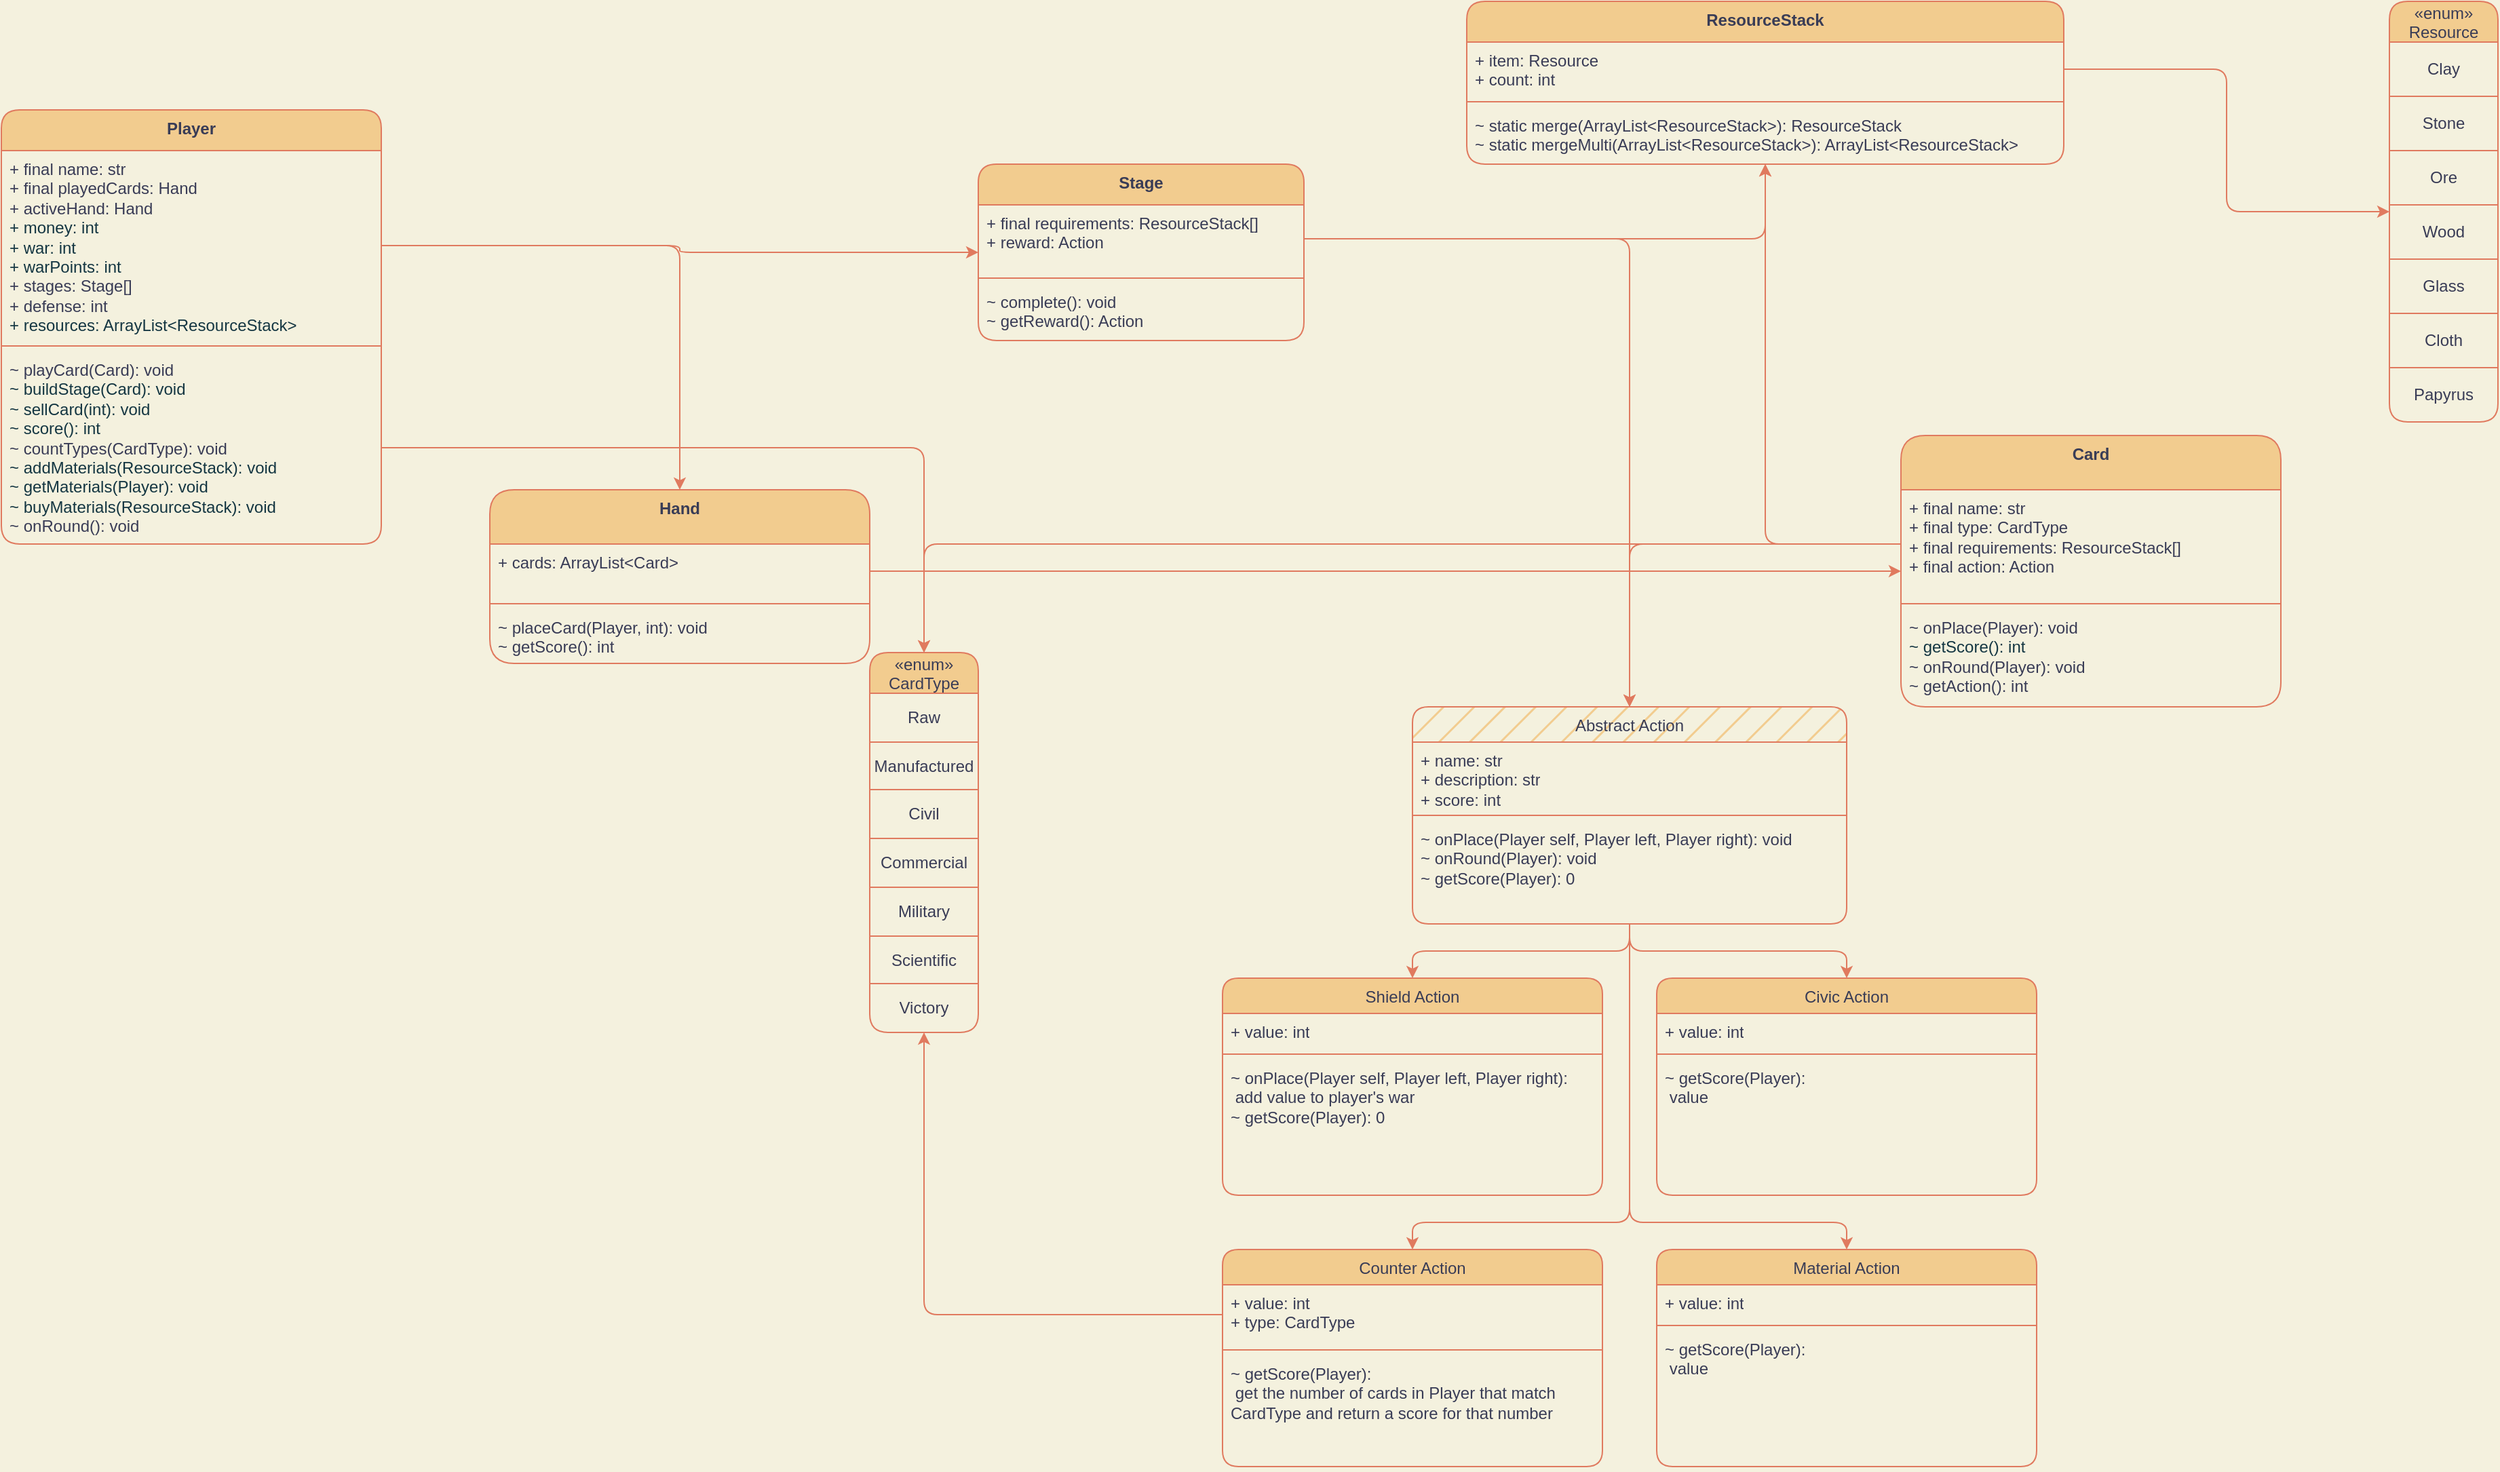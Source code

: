<mxfile version="20.6.2" type="github">
  <diagram id="R2lEEEUBdFMjLlhIrx00" name="Page-1">
    <mxGraphModel dx="1439" dy="599" grid="1" gridSize="10" guides="1" tooltips="1" connect="1" arrows="1" fold="1" page="1" pageScale="1" pageWidth="850" pageHeight="1100" background="#F4F1DE" math="1" shadow="0" extFonts="Permanent Marker^https://fonts.googleapis.com/css?family=Permanent+Marker">
      <root>
        <mxCell id="0" />
        <mxCell id="1" parent="0" />
        <mxCell id="bpWkmBC9J1Y-tORT5dhZ-9" value="ResourceStack" style="swimlane;fontStyle=1;align=center;verticalAlign=top;childLayout=stackLayout;horizontal=1;startSize=30;horizontalStack=0;resizeParent=1;resizeParentMax=0;resizeLast=0;collapsible=1;marginBottom=0;whiteSpace=wrap;html=1;perimeterSpacing=0;glass=0;shadow=0;direction=east;labelBackgroundColor=none;fillColor=#F2CC8F;strokeColor=#E07A5F;fontColor=#393C56;rounded=1;" parent="1" vertex="1">
          <mxGeometry x="840" y="40" width="440" height="120" as="geometry">
            <mxRectangle x="50" y="124" width="130" height="30" as="alternateBounds" />
          </mxGeometry>
        </mxCell>
        <mxCell id="bpWkmBC9J1Y-tORT5dhZ-10" value="+ item: Resource&lt;br&gt;+ count: int" style="text;strokeColor=none;fillColor=none;align=left;verticalAlign=top;spacingLeft=4;spacingRight=4;overflow=hidden;rotatable=0;points=[[0,0.5],[1,0.5]];portConstraint=eastwest;whiteSpace=wrap;html=1;labelBackgroundColor=none;fontColor=#393C56;rounded=1;" parent="bpWkmBC9J1Y-tORT5dhZ-9" vertex="1">
          <mxGeometry y="30" width="440" height="40" as="geometry" />
        </mxCell>
        <mxCell id="bpWkmBC9J1Y-tORT5dhZ-11" value="" style="line;strokeWidth=1;fillColor=none;align=left;verticalAlign=middle;spacingTop=-1;spacingLeft=3;spacingRight=3;rotatable=0;labelPosition=right;points=[];portConstraint=eastwest;labelBackgroundColor=none;strokeColor=#E07A5F;fontColor=#393C56;rounded=1;" parent="bpWkmBC9J1Y-tORT5dhZ-9" vertex="1">
          <mxGeometry y="70" width="440" height="8" as="geometry" />
        </mxCell>
        <mxCell id="bpWkmBC9J1Y-tORT5dhZ-12" value="~ static merge(ArrayList&amp;lt;ResourceStack&amp;gt;): ResourceStack&lt;br&gt;~ static mergeMulti(ArrayList&amp;lt;ResourceStack&amp;gt;): ArrayList&amp;lt;ResourceStack&amp;gt;" style="text;strokeColor=none;fillColor=none;align=left;verticalAlign=top;spacingLeft=4;spacingRight=4;overflow=hidden;rotatable=0;points=[[0,0.5],[1,0.5]];portConstraint=eastwest;whiteSpace=wrap;html=1;labelBackgroundColor=none;fontColor=#393C56;rounded=1;" parent="bpWkmBC9J1Y-tORT5dhZ-9" vertex="1">
          <mxGeometry y="78" width="440" height="42" as="geometry" />
        </mxCell>
        <mxCell id="bpWkmBC9J1Y-tORT5dhZ-85" value="«enum»&#xa;Resource" style="shape=table;startSize=30;container=1;collapsible=0;childLayout=tableLayout;labelBackgroundColor=none;fillColor=#F2CC8F;strokeColor=#E07A5F;fontColor=#393C56;rounded=1;" parent="1" vertex="1">
          <mxGeometry x="1520" y="40" width="80" height="310" as="geometry" />
        </mxCell>
        <mxCell id="bpWkmBC9J1Y-tORT5dhZ-86" value="" style="shape=tableRow;horizontal=0;startSize=0;swimlaneHead=0;swimlaneBody=0;top=0;left=0;bottom=0;right=0;collapsible=0;dropTarget=0;fillColor=none;points=[[0,0.5],[1,0.5]];portConstraint=eastwest;labelBackgroundColor=none;strokeColor=#E07A5F;fontColor=#393C56;rounded=1;" parent="bpWkmBC9J1Y-tORT5dhZ-85" vertex="1">
          <mxGeometry y="30" width="80" height="40" as="geometry" />
        </mxCell>
        <mxCell id="bpWkmBC9J1Y-tORT5dhZ-87" value="Clay" style="shape=partialRectangle;html=1;whiteSpace=wrap;connectable=0;overflow=hidden;fillColor=none;top=0;left=0;bottom=0;right=0;pointerEvents=1;labelBackgroundColor=none;strokeColor=#E07A5F;fontColor=#393C56;rounded=1;" parent="bpWkmBC9J1Y-tORT5dhZ-86" vertex="1">
          <mxGeometry width="80" height="40" as="geometry">
            <mxRectangle width="80" height="40" as="alternateBounds" />
          </mxGeometry>
        </mxCell>
        <mxCell id="bpWkmBC9J1Y-tORT5dhZ-88" value="" style="shape=tableRow;horizontal=0;startSize=0;swimlaneHead=0;swimlaneBody=0;top=0;left=0;bottom=0;right=0;collapsible=0;dropTarget=0;fillColor=none;points=[[0,0.5],[1,0.5]];portConstraint=eastwest;labelBackgroundColor=none;strokeColor=#E07A5F;fontColor=#393C56;rounded=1;" parent="bpWkmBC9J1Y-tORT5dhZ-85" vertex="1">
          <mxGeometry y="70" width="80" height="40" as="geometry" />
        </mxCell>
        <mxCell id="bpWkmBC9J1Y-tORT5dhZ-89" value="Stone" style="shape=partialRectangle;html=1;whiteSpace=wrap;connectable=0;overflow=hidden;fillColor=none;top=0;left=0;bottom=0;right=0;pointerEvents=1;labelBackgroundColor=none;strokeColor=#E07A5F;fontColor=#393C56;rounded=1;" parent="bpWkmBC9J1Y-tORT5dhZ-88" vertex="1">
          <mxGeometry width="80" height="40" as="geometry">
            <mxRectangle width="80" height="40" as="alternateBounds" />
          </mxGeometry>
        </mxCell>
        <mxCell id="bpWkmBC9J1Y-tORT5dhZ-90" value="" style="shape=tableRow;horizontal=0;startSize=0;swimlaneHead=0;swimlaneBody=0;top=0;left=0;bottom=0;right=0;collapsible=0;dropTarget=0;fillColor=none;points=[[0,0.5],[1,0.5]];portConstraint=eastwest;labelBackgroundColor=none;strokeColor=#E07A5F;fontColor=#393C56;rounded=1;" parent="bpWkmBC9J1Y-tORT5dhZ-85" vertex="1">
          <mxGeometry y="110" width="80" height="40" as="geometry" />
        </mxCell>
        <mxCell id="bpWkmBC9J1Y-tORT5dhZ-91" value="Ore" style="shape=partialRectangle;html=1;whiteSpace=wrap;connectable=0;overflow=hidden;fillColor=none;top=0;left=0;bottom=0;right=0;pointerEvents=1;labelBackgroundColor=none;strokeColor=#E07A5F;fontColor=#393C56;rounded=1;" parent="bpWkmBC9J1Y-tORT5dhZ-90" vertex="1">
          <mxGeometry width="80" height="40" as="geometry">
            <mxRectangle width="80" height="40" as="alternateBounds" />
          </mxGeometry>
        </mxCell>
        <mxCell id="bpWkmBC9J1Y-tORT5dhZ-92" value="" style="shape=tableRow;horizontal=0;startSize=0;swimlaneHead=0;swimlaneBody=0;top=0;left=0;bottom=0;right=0;collapsible=0;dropTarget=0;fillColor=none;points=[[0,0.5],[1,0.5]];portConstraint=eastwest;labelBackgroundColor=none;strokeColor=#E07A5F;fontColor=#393C56;rounded=1;" parent="bpWkmBC9J1Y-tORT5dhZ-85" vertex="1">
          <mxGeometry y="150" width="80" height="40" as="geometry" />
        </mxCell>
        <mxCell id="bpWkmBC9J1Y-tORT5dhZ-93" value="Wood" style="shape=partialRectangle;html=1;whiteSpace=wrap;connectable=0;overflow=hidden;fillColor=none;top=0;left=0;bottom=0;right=0;pointerEvents=1;labelBackgroundColor=none;strokeColor=#E07A5F;fontColor=#393C56;rounded=1;" parent="bpWkmBC9J1Y-tORT5dhZ-92" vertex="1">
          <mxGeometry width="80" height="40" as="geometry">
            <mxRectangle width="80" height="40" as="alternateBounds" />
          </mxGeometry>
        </mxCell>
        <mxCell id="bpWkmBC9J1Y-tORT5dhZ-94" value="" style="shape=tableRow;horizontal=0;startSize=0;swimlaneHead=0;swimlaneBody=0;top=0;left=0;bottom=0;right=0;collapsible=0;dropTarget=0;fillColor=none;points=[[0,0.5],[1,0.5]];portConstraint=eastwest;labelBackgroundColor=none;strokeColor=#E07A5F;fontColor=#393C56;rounded=1;" parent="bpWkmBC9J1Y-tORT5dhZ-85" vertex="1">
          <mxGeometry y="190" width="80" height="40" as="geometry" />
        </mxCell>
        <mxCell id="bpWkmBC9J1Y-tORT5dhZ-95" value="Glass" style="shape=partialRectangle;html=1;whiteSpace=wrap;connectable=0;overflow=hidden;fillColor=none;top=0;left=0;bottom=0;right=0;pointerEvents=1;labelBackgroundColor=none;strokeColor=#E07A5F;fontColor=#393C56;rounded=1;" parent="bpWkmBC9J1Y-tORT5dhZ-94" vertex="1">
          <mxGeometry width="80" height="40" as="geometry">
            <mxRectangle width="80" height="40" as="alternateBounds" />
          </mxGeometry>
        </mxCell>
        <mxCell id="bpWkmBC9J1Y-tORT5dhZ-96" value="" style="shape=tableRow;horizontal=0;startSize=0;swimlaneHead=0;swimlaneBody=0;top=0;left=0;bottom=0;right=0;collapsible=0;dropTarget=0;fillColor=none;points=[[0,0.5],[1,0.5]];portConstraint=eastwest;labelBackgroundColor=none;strokeColor=#E07A5F;fontColor=#393C56;rounded=1;" parent="bpWkmBC9J1Y-tORT5dhZ-85" vertex="1">
          <mxGeometry y="230" width="80" height="40" as="geometry" />
        </mxCell>
        <mxCell id="bpWkmBC9J1Y-tORT5dhZ-97" value="Cloth" style="shape=partialRectangle;html=1;whiteSpace=wrap;connectable=0;overflow=hidden;fillColor=none;top=0;left=0;bottom=0;right=0;pointerEvents=1;labelBackgroundColor=none;strokeColor=#E07A5F;fontColor=#393C56;rounded=1;" parent="bpWkmBC9J1Y-tORT5dhZ-96" vertex="1">
          <mxGeometry width="80" height="40" as="geometry">
            <mxRectangle width="80" height="40" as="alternateBounds" />
          </mxGeometry>
        </mxCell>
        <mxCell id="bpWkmBC9J1Y-tORT5dhZ-98" value="" style="shape=tableRow;horizontal=0;startSize=0;swimlaneHead=0;swimlaneBody=0;top=0;left=0;bottom=0;right=0;collapsible=0;dropTarget=0;fillColor=none;points=[[0,0.5],[1,0.5]];portConstraint=eastwest;labelBackgroundColor=none;strokeColor=#E07A5F;fontColor=#393C56;rounded=1;" parent="bpWkmBC9J1Y-tORT5dhZ-85" vertex="1">
          <mxGeometry y="270" width="80" height="40" as="geometry" />
        </mxCell>
        <mxCell id="bpWkmBC9J1Y-tORT5dhZ-99" value="Papyrus" style="shape=partialRectangle;html=1;whiteSpace=wrap;connectable=0;overflow=hidden;fillColor=none;top=0;left=0;bottom=0;right=0;pointerEvents=1;labelBackgroundColor=none;strokeColor=#E07A5F;fontColor=#393C56;rounded=1;" parent="bpWkmBC9J1Y-tORT5dhZ-98" vertex="1">
          <mxGeometry width="80" height="40" as="geometry">
            <mxRectangle width="80" height="40" as="alternateBounds" />
          </mxGeometry>
        </mxCell>
        <mxCell id="bpWkmBC9J1Y-tORT5dhZ-108" style="edgeStyle=orthogonalEdgeStyle;rounded=1;orthogonalLoop=1;jettySize=auto;html=1;labelBackgroundColor=none;fontColor=#393C56;strokeColor=#E07A5F;" parent="1" source="bpWkmBC9J1Y-tORT5dhZ-10" target="bpWkmBC9J1Y-tORT5dhZ-85" edge="1">
          <mxGeometry relative="1" as="geometry" />
        </mxCell>
        <mxCell id="bpWkmBC9J1Y-tORT5dhZ-109" value="«enum»&#xa;CardType" style="shape=table;startSize=30;container=1;collapsible=0;childLayout=tableLayout;labelBackgroundColor=none;fillColor=#F2CC8F;strokeColor=#E07A5F;fontColor=#393C56;rounded=1;" parent="1" vertex="1">
          <mxGeometry x="400" y="520" width="80" height="280" as="geometry" />
        </mxCell>
        <mxCell id="Q0wWc361tSePcyOyGmPR-1" style="shape=tableRow;horizontal=0;startSize=0;swimlaneHead=0;swimlaneBody=0;top=0;left=0;bottom=0;right=0;collapsible=0;dropTarget=0;fillColor=none;points=[[0,0.5],[1,0.5]];portConstraint=eastwest;labelBackgroundColor=none;strokeColor=#E07A5F;fontColor=#393C56;rounded=1;" vertex="1" parent="bpWkmBC9J1Y-tORT5dhZ-109">
          <mxGeometry y="30" width="80" height="36" as="geometry" />
        </mxCell>
        <mxCell id="Q0wWc361tSePcyOyGmPR-2" value="Raw" style="shape=partialRectangle;html=1;whiteSpace=wrap;connectable=0;overflow=hidden;fillColor=none;top=0;left=0;bottom=0;right=0;pointerEvents=1;labelBackgroundColor=none;strokeColor=#E07A5F;fontColor=#393C56;rounded=1;" vertex="1" parent="Q0wWc361tSePcyOyGmPR-1">
          <mxGeometry width="80" height="36" as="geometry">
            <mxRectangle width="80" height="36" as="alternateBounds" />
          </mxGeometry>
        </mxCell>
        <mxCell id="Q0wWc361tSePcyOyGmPR-4" style="shape=tableRow;horizontal=0;startSize=0;swimlaneHead=0;swimlaneBody=0;top=0;left=0;bottom=0;right=0;collapsible=0;dropTarget=0;fillColor=none;points=[[0,0.5],[1,0.5]];portConstraint=eastwest;labelBackgroundColor=none;strokeColor=#E07A5F;fontColor=#393C56;rounded=1;" vertex="1" parent="bpWkmBC9J1Y-tORT5dhZ-109">
          <mxGeometry y="66" width="80" height="35" as="geometry" />
        </mxCell>
        <mxCell id="Q0wWc361tSePcyOyGmPR-5" value="Manufactured" style="shape=partialRectangle;html=1;whiteSpace=wrap;connectable=0;overflow=hidden;fillColor=none;top=0;left=0;bottom=0;right=0;pointerEvents=1;labelBackgroundColor=none;strokeColor=#E07A5F;fontColor=#393C56;rounded=1;" vertex="1" parent="Q0wWc361tSePcyOyGmPR-4">
          <mxGeometry width="80" height="35" as="geometry">
            <mxRectangle width="80" height="35" as="alternateBounds" />
          </mxGeometry>
        </mxCell>
        <mxCell id="bpWkmBC9J1Y-tORT5dhZ-110" value="" style="shape=tableRow;horizontal=0;startSize=0;swimlaneHead=0;swimlaneBody=0;top=0;left=0;bottom=0;right=0;collapsible=0;dropTarget=0;fillColor=none;points=[[0,0.5],[1,0.5]];portConstraint=eastwest;labelBackgroundColor=none;strokeColor=#E07A5F;fontColor=#393C56;rounded=1;" parent="bpWkmBC9J1Y-tORT5dhZ-109" vertex="1">
          <mxGeometry y="101" width="80" height="36" as="geometry" />
        </mxCell>
        <mxCell id="bpWkmBC9J1Y-tORT5dhZ-111" value="Civil" style="shape=partialRectangle;html=1;whiteSpace=wrap;connectable=0;overflow=hidden;fillColor=none;top=0;left=0;bottom=0;right=0;pointerEvents=1;labelBackgroundColor=none;strokeColor=#E07A5F;fontColor=#393C56;rounded=1;" parent="bpWkmBC9J1Y-tORT5dhZ-110" vertex="1">
          <mxGeometry width="80" height="36" as="geometry">
            <mxRectangle width="80" height="36" as="alternateBounds" />
          </mxGeometry>
        </mxCell>
        <mxCell id="bpWkmBC9J1Y-tORT5dhZ-112" value="" style="shape=tableRow;horizontal=0;startSize=0;swimlaneHead=0;swimlaneBody=0;top=0;left=0;bottom=0;right=0;collapsible=0;dropTarget=0;fillColor=none;points=[[0,0.5],[1,0.5]];portConstraint=eastwest;labelBackgroundColor=none;strokeColor=#E07A5F;fontColor=#393C56;rounded=1;" parent="bpWkmBC9J1Y-tORT5dhZ-109" vertex="1">
          <mxGeometry y="137" width="80" height="36" as="geometry" />
        </mxCell>
        <mxCell id="bpWkmBC9J1Y-tORT5dhZ-113" value="Commercial" style="shape=partialRectangle;html=1;whiteSpace=wrap;connectable=0;overflow=hidden;fillColor=none;top=0;left=0;bottom=0;right=0;pointerEvents=1;labelBackgroundColor=none;strokeColor=#E07A5F;fontColor=#393C56;rounded=1;" parent="bpWkmBC9J1Y-tORT5dhZ-112" vertex="1">
          <mxGeometry width="80" height="36" as="geometry">
            <mxRectangle width="80" height="36" as="alternateBounds" />
          </mxGeometry>
        </mxCell>
        <mxCell id="bpWkmBC9J1Y-tORT5dhZ-114" value="" style="shape=tableRow;horizontal=0;startSize=0;swimlaneHead=0;swimlaneBody=0;top=0;left=0;bottom=0;right=0;collapsible=0;dropTarget=0;fillColor=none;points=[[0,0.5],[1,0.5]];portConstraint=eastwest;labelBackgroundColor=none;strokeColor=#E07A5F;fontColor=#393C56;rounded=1;" parent="bpWkmBC9J1Y-tORT5dhZ-109" vertex="1">
          <mxGeometry y="173" width="80" height="36" as="geometry" />
        </mxCell>
        <mxCell id="bpWkmBC9J1Y-tORT5dhZ-115" value="Military&lt;br&gt;" style="shape=partialRectangle;html=1;whiteSpace=wrap;connectable=0;overflow=hidden;fillColor=none;top=0;left=0;bottom=0;right=0;pointerEvents=1;labelBackgroundColor=none;strokeColor=#E07A5F;fontColor=#393C56;rounded=1;" parent="bpWkmBC9J1Y-tORT5dhZ-114" vertex="1">
          <mxGeometry width="80" height="36" as="geometry">
            <mxRectangle width="80" height="36" as="alternateBounds" />
          </mxGeometry>
        </mxCell>
        <mxCell id="bpWkmBC9J1Y-tORT5dhZ-116" value="" style="shape=tableRow;horizontal=0;startSize=0;swimlaneHead=0;swimlaneBody=0;top=0;left=0;bottom=0;right=0;collapsible=0;dropTarget=0;fillColor=none;points=[[0,0.5],[1,0.5]];portConstraint=eastwest;labelBackgroundColor=none;strokeColor=#E07A5F;fontColor=#393C56;rounded=1;" parent="bpWkmBC9J1Y-tORT5dhZ-109" vertex="1">
          <mxGeometry y="209" width="80" height="35" as="geometry" />
        </mxCell>
        <mxCell id="bpWkmBC9J1Y-tORT5dhZ-117" value="Scientific" style="shape=partialRectangle;html=1;whiteSpace=wrap;connectable=0;overflow=hidden;fillColor=none;top=0;left=0;bottom=0;right=0;pointerEvents=1;labelBackgroundColor=none;strokeColor=#E07A5F;fontColor=#393C56;rounded=1;" parent="bpWkmBC9J1Y-tORT5dhZ-116" vertex="1">
          <mxGeometry width="80" height="35" as="geometry">
            <mxRectangle width="80" height="35" as="alternateBounds" />
          </mxGeometry>
        </mxCell>
        <mxCell id="bpWkmBC9J1Y-tORT5dhZ-118" value="" style="shape=tableRow;horizontal=0;startSize=0;swimlaneHead=0;swimlaneBody=0;top=0;left=0;bottom=0;right=0;collapsible=0;dropTarget=0;fillColor=none;points=[[0,0.5],[1,0.5]];portConstraint=eastwest;labelBackgroundColor=none;strokeColor=#E07A5F;fontColor=#393C56;rounded=1;" parent="bpWkmBC9J1Y-tORT5dhZ-109" vertex="1">
          <mxGeometry y="244" width="80" height="36" as="geometry" />
        </mxCell>
        <mxCell id="bpWkmBC9J1Y-tORT5dhZ-119" value="Victory" style="shape=partialRectangle;html=1;whiteSpace=wrap;connectable=0;overflow=hidden;fillColor=none;top=0;left=0;bottom=0;right=0;pointerEvents=1;labelBackgroundColor=none;strokeColor=#E07A5F;fontColor=#393C56;rounded=1;" parent="bpWkmBC9J1Y-tORT5dhZ-118" vertex="1">
          <mxGeometry width="80" height="36" as="geometry">
            <mxRectangle width="80" height="36" as="alternateBounds" />
          </mxGeometry>
        </mxCell>
        <mxCell id="bpWkmBC9J1Y-tORT5dhZ-124" value="Card" style="swimlane;fontStyle=1;align=center;verticalAlign=top;childLayout=stackLayout;horizontal=1;startSize=40;horizontalStack=0;resizeParent=1;resizeParentMax=0;resizeLast=0;collapsible=1;marginBottom=0;whiteSpace=wrap;html=1;perimeterSpacing=0;glass=0;shadow=0;direction=east;labelBackgroundColor=none;fillColor=#F2CC8F;strokeColor=#E07A5F;fontColor=#393C56;rounded=1;" parent="1" vertex="1">
          <mxGeometry x="1160" y="360" width="280" height="200" as="geometry">
            <mxRectangle x="480" y="400" width="130" height="30" as="alternateBounds" />
          </mxGeometry>
        </mxCell>
        <mxCell id="bpWkmBC9J1Y-tORT5dhZ-125" value="+ final name: str&lt;br&gt;+ final type: CardType&lt;br&gt;+ final requirements: ResourceStack[]&lt;br&gt;+ final action: Action" style="text;strokeColor=none;fillColor=none;align=left;verticalAlign=top;spacingLeft=4;spacingRight=4;overflow=hidden;rotatable=0;points=[[0,0.5],[1,0.5]];portConstraint=eastwest;whiteSpace=wrap;html=1;labelBackgroundColor=none;fontColor=#393C56;rounded=1;" parent="bpWkmBC9J1Y-tORT5dhZ-124" vertex="1">
          <mxGeometry y="40" width="280" height="80" as="geometry" />
        </mxCell>
        <mxCell id="bpWkmBC9J1Y-tORT5dhZ-127" value="" style="line;strokeWidth=1;fillColor=none;align=left;verticalAlign=middle;spacingTop=-1;spacingLeft=3;spacingRight=3;rotatable=0;labelPosition=right;points=[];portConstraint=eastwest;labelBackgroundColor=none;strokeColor=#E07A5F;fontColor=#393C56;rounded=1;" parent="bpWkmBC9J1Y-tORT5dhZ-124" vertex="1">
          <mxGeometry y="120" width="280" height="8" as="geometry" />
        </mxCell>
        <mxCell id="bpWkmBC9J1Y-tORT5dhZ-128" value="~ onPlace(Player): void&lt;br&gt;&lt;span style=&quot;color: rgb(20, 54, 66);&quot;&gt;~ getScore(): int&lt;/span&gt;&lt;br style=&quot;color: rgb(20, 54, 66);&quot;&gt;~ onRound(Player): void&lt;br&gt;~ getAction(): int" style="text;strokeColor=none;fillColor=none;align=left;verticalAlign=top;spacingLeft=4;spacingRight=4;overflow=hidden;rotatable=0;points=[[0,0.5],[1,0.5]];portConstraint=eastwest;whiteSpace=wrap;html=1;labelBackgroundColor=none;fontColor=#393C56;rounded=1;" parent="bpWkmBC9J1Y-tORT5dhZ-124" vertex="1">
          <mxGeometry y="128" width="280" height="72" as="geometry" />
        </mxCell>
        <mxCell id="GVj6lV1ADfHa7WlAg_rx-8" value="Player" style="swimlane;fontStyle=1;align=center;verticalAlign=top;childLayout=stackLayout;horizontal=1;startSize=30;horizontalStack=0;resizeParent=1;resizeParentMax=0;resizeLast=0;collapsible=1;marginBottom=0;whiteSpace=wrap;html=1;perimeterSpacing=0;glass=0;shadow=0;direction=east;labelBackgroundColor=none;fillColor=#F2CC8F;strokeColor=#E07A5F;fontColor=#393C56;rounded=1;" parent="1" vertex="1">
          <mxGeometry x="-240" y="120" width="280" height="320" as="geometry">
            <mxRectangle x="50" y="124" width="130" height="30" as="alternateBounds" />
          </mxGeometry>
        </mxCell>
        <mxCell id="GVj6lV1ADfHa7WlAg_rx-28" value="+ final name: str&lt;br&gt;+ final playedCards: Hand&lt;br&gt;+ activeHand: Hand&lt;br&gt;&lt;span style=&quot;color: rgb(20, 54, 66);&quot;&gt;+ money: int&lt;br&gt;&lt;/span&gt;&lt;span style=&quot;color: rgb(20, 54, 66);&quot;&gt;+ war: int&lt;br&gt;+ warPoints: int&lt;br&gt;&lt;/span&gt;+ stages: Stage[]&lt;br&gt;+ defense: int&lt;br&gt;&lt;span style=&quot;color: rgb(20, 54, 66);&quot;&gt;+ resources: ArrayList&amp;lt;ResourceStack&amp;gt;&lt;/span&gt;&lt;span style=&quot;color: rgb(20, 54, 66);&quot;&gt;&lt;br&gt;&lt;/span&gt;" style="text;strokeColor=none;fillColor=none;align=left;verticalAlign=top;spacingLeft=4;spacingRight=4;overflow=hidden;rotatable=0;points=[[0,0.5],[1,0.5]];portConstraint=eastwest;whiteSpace=wrap;html=1;labelBackgroundColor=none;fontColor=#393C56;rounded=1;" parent="GVj6lV1ADfHa7WlAg_rx-8" vertex="1">
          <mxGeometry y="30" width="280" height="140" as="geometry" />
        </mxCell>
        <mxCell id="GVj6lV1ADfHa7WlAg_rx-13" value="" style="line;strokeWidth=1;fillColor=none;align=left;verticalAlign=middle;spacingTop=-1;spacingLeft=3;spacingRight=3;rotatable=0;labelPosition=right;points=[];portConstraint=eastwest;labelBackgroundColor=none;strokeColor=#E07A5F;fontColor=#393C56;rounded=1;" parent="GVj6lV1ADfHa7WlAg_rx-8" vertex="1">
          <mxGeometry y="170" width="280" height="8" as="geometry" />
        </mxCell>
        <mxCell id="GVj6lV1ADfHa7WlAg_rx-14" value="~ playCard(Card): void&lt;br&gt;&lt;span style=&quot;color: rgb(20, 54, 66);&quot;&gt;~ buildStage(Card): void&lt;/span&gt;&lt;br style=&quot;color: rgb(20, 54, 66);&quot;&gt;&lt;span style=&quot;color: rgb(20, 54, 66);&quot;&gt;~ sellCard(int): void&lt;/span&gt;&lt;br style=&quot;color: rgb(20, 54, 66);&quot;&gt;&lt;span style=&quot;color: rgb(20, 54, 66);&quot;&gt;~ score(): int&lt;br&gt;&lt;/span&gt;~ countTypes(CardType): void&lt;br style=&quot;color: rgb(20, 54, 66);&quot;&gt;&lt;span style=&quot;color: rgb(20, 54, 66);&quot;&gt;~ addMaterials(ResourceStack): void&lt;br&gt;~ getMaterials(Player): void&lt;/span&gt;&lt;br style=&quot;color: rgb(20, 54, 66);&quot;&gt;&lt;span style=&quot;color: rgb(20, 54, 66);&quot;&gt;~ buyMaterials(ResourceStack): void&lt;/span&gt;&lt;br style=&quot;color: rgb(20, 54, 66);&quot;&gt;~ onRound(): void" style="text;strokeColor=none;fillColor=none;align=left;verticalAlign=top;spacingLeft=4;spacingRight=4;overflow=hidden;rotatable=0;points=[[0,0.5],[1,0.5]];portConstraint=eastwest;whiteSpace=wrap;html=1;labelBackgroundColor=none;fontColor=#393C56;rounded=1;" parent="GVj6lV1ADfHa7WlAg_rx-8" vertex="1">
          <mxGeometry y="178" width="280" height="142" as="geometry" />
        </mxCell>
        <mxCell id="GVj6lV1ADfHa7WlAg_rx-17" value="Stage" style="swimlane;fontStyle=1;align=center;verticalAlign=top;childLayout=stackLayout;horizontal=1;startSize=30;horizontalStack=0;resizeParent=1;resizeParentMax=0;resizeLast=0;collapsible=1;marginBottom=0;whiteSpace=wrap;html=1;perimeterSpacing=0;glass=0;shadow=0;direction=east;labelBackgroundColor=none;fillColor=#F2CC8F;strokeColor=#E07A5F;fontColor=#393C56;rounded=1;" parent="1" vertex="1">
          <mxGeometry x="480" y="160" width="240" height="130" as="geometry">
            <mxRectangle x="50" y="124" width="130" height="30" as="alternateBounds" />
          </mxGeometry>
        </mxCell>
        <mxCell id="GVj6lV1ADfHa7WlAg_rx-18" value="+ final requirements: ResourceStack[]&lt;br&gt;+ reward: Action" style="text;strokeColor=none;fillColor=none;align=left;verticalAlign=top;spacingLeft=4;spacingRight=4;overflow=hidden;rotatable=0;points=[[0,0.5],[1,0.5]];portConstraint=eastwest;whiteSpace=wrap;html=1;labelBackgroundColor=none;fontColor=#393C56;rounded=1;" parent="GVj6lV1ADfHa7WlAg_rx-17" vertex="1">
          <mxGeometry y="30" width="240" height="50" as="geometry" />
        </mxCell>
        <mxCell id="GVj6lV1ADfHa7WlAg_rx-22" value="" style="line;strokeWidth=1;fillColor=none;align=left;verticalAlign=middle;spacingTop=-1;spacingLeft=3;spacingRight=3;rotatable=0;labelPosition=right;points=[];portConstraint=eastwest;labelBackgroundColor=none;strokeColor=#E07A5F;fontColor=#393C56;rounded=1;" parent="GVj6lV1ADfHa7WlAg_rx-17" vertex="1">
          <mxGeometry y="80" width="240" height="8" as="geometry" />
        </mxCell>
        <mxCell id="GVj6lV1ADfHa7WlAg_rx-23" value="~ complete(): void&lt;br&gt;~ getReward(): Action" style="text;strokeColor=none;fillColor=none;align=left;verticalAlign=top;spacingLeft=4;spacingRight=4;overflow=hidden;rotatable=0;points=[[0,0.5],[1,0.5]];portConstraint=eastwest;whiteSpace=wrap;html=1;labelBackgroundColor=none;fontColor=#393C56;rounded=1;" parent="GVj6lV1ADfHa7WlAg_rx-17" vertex="1">
          <mxGeometry y="88" width="240" height="42" as="geometry" />
        </mxCell>
        <mxCell id="GVj6lV1ADfHa7WlAg_rx-29" style="edgeStyle=orthogonalEdgeStyle;rounded=1;orthogonalLoop=1;jettySize=auto;html=1;labelBackgroundColor=none;fontColor=#393C56;strokeColor=#E07A5F;" parent="1" source="GVj6lV1ADfHa7WlAg_rx-18" target="bpWkmBC9J1Y-tORT5dhZ-9" edge="1">
          <mxGeometry relative="1" as="geometry" />
        </mxCell>
        <mxCell id="GVj6lV1ADfHa7WlAg_rx-34" value="Hand" style="swimlane;fontStyle=1;align=center;verticalAlign=top;childLayout=stackLayout;horizontal=1;startSize=40;horizontalStack=0;resizeParent=1;resizeParentMax=0;resizeLast=0;collapsible=1;marginBottom=0;whiteSpace=wrap;html=1;perimeterSpacing=0;glass=0;shadow=0;direction=east;labelBackgroundColor=none;fillColor=#F2CC8F;strokeColor=#E07A5F;fontColor=#393C56;rounded=1;" parent="1" vertex="1">
          <mxGeometry x="120" y="400" width="280" height="128" as="geometry">
            <mxRectangle x="50" y="124" width="130" height="30" as="alternateBounds" />
          </mxGeometry>
        </mxCell>
        <mxCell id="GVj6lV1ADfHa7WlAg_rx-35" value="+ cards: ArrayList&amp;lt;Card&amp;gt;" style="text;strokeColor=none;fillColor=none;align=left;verticalAlign=top;spacingLeft=4;spacingRight=4;overflow=hidden;rotatable=0;points=[[0,0.5],[1,0.5]];portConstraint=eastwest;whiteSpace=wrap;html=1;labelBackgroundColor=none;fontColor=#393C56;rounded=1;" parent="GVj6lV1ADfHa7WlAg_rx-34" vertex="1">
          <mxGeometry y="40" width="280" height="40" as="geometry" />
        </mxCell>
        <mxCell id="GVj6lV1ADfHa7WlAg_rx-37" value="" style="line;strokeWidth=1;fillColor=none;align=left;verticalAlign=middle;spacingTop=-1;spacingLeft=3;spacingRight=3;rotatable=0;labelPosition=right;points=[];portConstraint=eastwest;labelBackgroundColor=none;strokeColor=#E07A5F;fontColor=#393C56;rounded=1;" parent="GVj6lV1ADfHa7WlAg_rx-34" vertex="1">
          <mxGeometry y="80" width="280" height="8" as="geometry" />
        </mxCell>
        <mxCell id="GVj6lV1ADfHa7WlAg_rx-38" value="~ placeCard(Player, int): void&lt;br&gt;~ getScore(): int" style="text;strokeColor=none;fillColor=none;align=left;verticalAlign=top;spacingLeft=4;spacingRight=4;overflow=hidden;rotatable=0;points=[[0,0.5],[1,0.5]];portConstraint=eastwest;whiteSpace=wrap;html=1;labelBackgroundColor=none;fontColor=#393C56;rounded=1;" parent="GVj6lV1ADfHa7WlAg_rx-34" vertex="1">
          <mxGeometry y="88" width="280" height="40" as="geometry" />
        </mxCell>
        <mxCell id="Q0wWc361tSePcyOyGmPR-32" style="edgeStyle=orthogonalEdgeStyle;rounded=1;orthogonalLoop=1;jettySize=auto;html=1;strokeColor=#E07A5F;fontColor=#393C56;fillColor=#F2CC8F;" edge="1" parent="1" source="GVj6lV1ADfHa7WlAg_rx-50" target="Q0wWc361tSePcyOyGmPR-8">
          <mxGeometry relative="1" as="geometry" />
        </mxCell>
        <mxCell id="Q0wWc361tSePcyOyGmPR-53" style="edgeStyle=orthogonalEdgeStyle;rounded=1;orthogonalLoop=1;jettySize=auto;html=1;strokeColor=#E07A5F;fontColor=#393C56;fillColor=#F2CC8F;" edge="1" parent="1" source="GVj6lV1ADfHa7WlAg_rx-50" target="Q0wWc361tSePcyOyGmPR-49">
          <mxGeometry relative="1" as="geometry" />
        </mxCell>
        <mxCell id="Q0wWc361tSePcyOyGmPR-58" style="edgeStyle=orthogonalEdgeStyle;rounded=1;orthogonalLoop=1;jettySize=auto;html=1;strokeColor=#E07A5F;fontColor=#393C56;fillColor=#F2CC8F;" edge="1" parent="1" source="GVj6lV1ADfHa7WlAg_rx-50" target="Q0wWc361tSePcyOyGmPR-54">
          <mxGeometry relative="1" as="geometry">
            <Array as="points">
              <mxPoint x="960" y="940" />
            </Array>
          </mxGeometry>
        </mxCell>
        <mxCell id="Q0wWc361tSePcyOyGmPR-66" style="edgeStyle=orthogonalEdgeStyle;rounded=1;orthogonalLoop=1;jettySize=auto;html=1;strokeColor=#E07A5F;fontColor=#393C56;fillColor=#F2CC8F;" edge="1" parent="1" source="GVj6lV1ADfHa7WlAg_rx-50" target="Q0wWc361tSePcyOyGmPR-62">
          <mxGeometry relative="1" as="geometry">
            <Array as="points">
              <mxPoint x="960" y="940" />
              <mxPoint x="1120" y="940" />
            </Array>
          </mxGeometry>
        </mxCell>
        <mxCell id="GVj6lV1ADfHa7WlAg_rx-50" value="&lt;span style=&quot;font-weight: normal;&quot;&gt;Abstract Action&lt;/span&gt;" style="swimlane;fontStyle=1;align=center;verticalAlign=top;childLayout=stackLayout;horizontal=1;startSize=26;horizontalStack=0;resizeParent=1;resizeParentMax=0;resizeLast=0;collapsible=1;marginBottom=0;whiteSpace=wrap;html=1;labelBackgroundColor=none;fillColor=#F2CC8F;strokeColor=#E07A5F;fontColor=#393C56;rounded=1;fillStyle=hatch;" parent="1" vertex="1">
          <mxGeometry x="800" y="560" width="320" height="160" as="geometry" />
        </mxCell>
        <mxCell id="GVj6lV1ADfHa7WlAg_rx-51" value="+ name: str&lt;br&gt;+ description: str&lt;br&gt;+ score: int" style="text;strokeColor=none;fillColor=none;align=left;verticalAlign=top;spacingLeft=4;spacingRight=4;overflow=hidden;rotatable=0;points=[[0,0.5],[1,0.5]];portConstraint=eastwest;whiteSpace=wrap;html=1;labelBackgroundColor=none;fontColor=#393C56;rounded=1;" parent="GVj6lV1ADfHa7WlAg_rx-50" vertex="1">
          <mxGeometry y="26" width="320" height="50" as="geometry" />
        </mxCell>
        <mxCell id="GVj6lV1ADfHa7WlAg_rx-52" value="" style="line;strokeWidth=1;fillColor=none;align=left;verticalAlign=middle;spacingTop=-1;spacingLeft=3;spacingRight=3;rotatable=0;labelPosition=right;points=[];portConstraint=eastwest;labelBackgroundColor=none;strokeColor=#E07A5F;fontColor=#393C56;rounded=1;" parent="GVj6lV1ADfHa7WlAg_rx-50" vertex="1">
          <mxGeometry y="76" width="320" height="8" as="geometry" />
        </mxCell>
        <mxCell id="GVj6lV1ADfHa7WlAg_rx-53" value="~ onPlace(Player self, Player left, Player right): void&lt;br&gt;~ onRound(Player): void&lt;br&gt;~ getScore(Player): 0" style="text;strokeColor=none;fillColor=none;align=left;verticalAlign=top;spacingLeft=4;spacingRight=4;overflow=hidden;rotatable=0;points=[[0,0.5],[1,0.5]];portConstraint=eastwest;whiteSpace=wrap;html=1;labelBackgroundColor=none;fontColor=#393C56;rounded=1;" parent="GVj6lV1ADfHa7WlAg_rx-50" vertex="1">
          <mxGeometry y="84" width="320" height="76" as="geometry" />
        </mxCell>
        <mxCell id="Q0wWc361tSePcyOyGmPR-8" value="&lt;span style=&quot;font-weight: normal;&quot;&gt;Shield Action&lt;/span&gt;" style="swimlane;fontStyle=1;align=center;verticalAlign=top;childLayout=stackLayout;horizontal=1;startSize=26;horizontalStack=0;resizeParent=1;resizeParentMax=0;resizeLast=0;collapsible=1;marginBottom=0;whiteSpace=wrap;html=1;labelBackgroundColor=none;fillColor=#F2CC8F;strokeColor=#E07A5F;fontColor=#393C56;rounded=1;fillStyle=auto;" vertex="1" parent="1">
          <mxGeometry x="660" y="760" width="280" height="160" as="geometry" />
        </mxCell>
        <mxCell id="Q0wWc361tSePcyOyGmPR-9" value="+ value: int" style="text;strokeColor=none;fillColor=none;align=left;verticalAlign=top;spacingLeft=4;spacingRight=4;overflow=hidden;rotatable=0;points=[[0,0.5],[1,0.5]];portConstraint=eastwest;whiteSpace=wrap;html=1;labelBackgroundColor=none;fontColor=#393C56;rounded=1;" vertex="1" parent="Q0wWc361tSePcyOyGmPR-8">
          <mxGeometry y="26" width="280" height="26" as="geometry" />
        </mxCell>
        <mxCell id="Q0wWc361tSePcyOyGmPR-12" value="" style="line;strokeWidth=1;fillColor=none;align=left;verticalAlign=middle;spacingTop=-1;spacingLeft=3;spacingRight=3;rotatable=0;labelPosition=right;points=[];portConstraint=eastwest;labelBackgroundColor=none;strokeColor=#E07A5F;fontColor=#393C56;rounded=1;" vertex="1" parent="Q0wWc361tSePcyOyGmPR-8">
          <mxGeometry y="52" width="280" height="8" as="geometry" />
        </mxCell>
        <mxCell id="Q0wWc361tSePcyOyGmPR-13" value="~ onPlace(Player self, Player left, Player right): &lt;br&gt;&lt;span style=&quot;white-space: pre;&quot;&gt;	&lt;/span&gt;add value to player&#39;s war&lt;br&gt;~ getScore(Player): 0" style="text;strokeColor=none;fillColor=none;align=left;verticalAlign=top;spacingLeft=4;spacingRight=4;overflow=hidden;rotatable=0;points=[[0,0.5],[1,0.5]];portConstraint=eastwest;whiteSpace=wrap;html=1;labelBackgroundColor=none;fontColor=#393C56;rounded=1;" vertex="1" parent="Q0wWc361tSePcyOyGmPR-8">
          <mxGeometry y="60" width="280" height="100" as="geometry" />
        </mxCell>
        <mxCell id="Q0wWc361tSePcyOyGmPR-17" style="edgeStyle=orthogonalEdgeStyle;rounded=1;orthogonalLoop=1;jettySize=auto;html=1;strokeColor=#E07A5F;fontColor=#393C56;labelBackgroundColor=#F4F1DE;" edge="1" parent="1" source="GVj6lV1ADfHa7WlAg_rx-28" target="GVj6lV1ADfHa7WlAg_rx-34">
          <mxGeometry relative="1" as="geometry" />
        </mxCell>
        <mxCell id="Q0wWc361tSePcyOyGmPR-18" style="edgeStyle=orthogonalEdgeStyle;rounded=1;orthogonalLoop=1;jettySize=auto;html=1;strokeColor=#E07A5F;fontColor=#393C56;labelBackgroundColor=#F4F1DE;" edge="1" parent="1" source="GVj6lV1ADfHa7WlAg_rx-28" target="GVj6lV1ADfHa7WlAg_rx-17">
          <mxGeometry relative="1" as="geometry" />
        </mxCell>
        <mxCell id="Q0wWc361tSePcyOyGmPR-19" style="edgeStyle=orthogonalEdgeStyle;rounded=1;orthogonalLoop=1;jettySize=auto;html=1;strokeColor=#E07A5F;fontColor=#393C56;fillColor=#F2CC8F;" edge="1" parent="1" source="GVj6lV1ADfHa7WlAg_rx-18" target="GVj6lV1ADfHa7WlAg_rx-50">
          <mxGeometry relative="1" as="geometry" />
        </mxCell>
        <mxCell id="Q0wWc361tSePcyOyGmPR-26" style="edgeStyle=orthogonalEdgeStyle;rounded=1;orthogonalLoop=1;jettySize=auto;html=1;strokeColor=#E07A5F;fontColor=#393C56;fillColor=#F2CC8F;" edge="1" parent="1" source="bpWkmBC9J1Y-tORT5dhZ-125" target="bpWkmBC9J1Y-tORT5dhZ-9">
          <mxGeometry relative="1" as="geometry">
            <mxPoint x="1050" y="220" as="targetPoint" />
          </mxGeometry>
        </mxCell>
        <mxCell id="Q0wWc361tSePcyOyGmPR-27" style="edgeStyle=orthogonalEdgeStyle;rounded=1;orthogonalLoop=1;jettySize=auto;html=1;strokeColor=#E07A5F;fontColor=#393C56;fillColor=#F2CC8F;" edge="1" parent="1" source="bpWkmBC9J1Y-tORT5dhZ-125" target="bpWkmBC9J1Y-tORT5dhZ-109">
          <mxGeometry relative="1" as="geometry" />
        </mxCell>
        <mxCell id="Q0wWc361tSePcyOyGmPR-44" style="edgeStyle=orthogonalEdgeStyle;rounded=1;orthogonalLoop=1;jettySize=auto;html=1;strokeColor=#E07A5F;fontColor=#393C56;fillColor=#F2CC8F;" edge="1" parent="1" source="GVj6lV1ADfHa7WlAg_rx-14" target="bpWkmBC9J1Y-tORT5dhZ-109">
          <mxGeometry relative="1" as="geometry" />
        </mxCell>
        <mxCell id="Q0wWc361tSePcyOyGmPR-45" style="edgeStyle=orthogonalEdgeStyle;rounded=1;orthogonalLoop=1;jettySize=auto;html=1;strokeColor=#E07A5F;fontColor=#393C56;fillColor=#F2CC8F;" edge="1" parent="1" source="GVj6lV1ADfHa7WlAg_rx-35" target="bpWkmBC9J1Y-tORT5dhZ-124">
          <mxGeometry relative="1" as="geometry" />
        </mxCell>
        <mxCell id="Q0wWc361tSePcyOyGmPR-46" style="edgeStyle=orthogonalEdgeStyle;rounded=1;orthogonalLoop=1;jettySize=auto;html=1;strokeColor=#E07A5F;fontColor=#393C56;fillColor=#F2CC8F;" edge="1" parent="1" source="bpWkmBC9J1Y-tORT5dhZ-125" target="GVj6lV1ADfHa7WlAg_rx-50">
          <mxGeometry relative="1" as="geometry" />
        </mxCell>
        <mxCell id="Q0wWc361tSePcyOyGmPR-49" value="&lt;span style=&quot;font-weight: normal;&quot;&gt;Civic Action&lt;/span&gt;" style="swimlane;fontStyle=1;align=center;verticalAlign=top;childLayout=stackLayout;horizontal=1;startSize=26;horizontalStack=0;resizeParent=1;resizeParentMax=0;resizeLast=0;collapsible=1;marginBottom=0;whiteSpace=wrap;html=1;labelBackgroundColor=none;fillColor=#F2CC8F;strokeColor=#E07A5F;fontColor=#393C56;rounded=1;fillStyle=auto;" vertex="1" parent="1">
          <mxGeometry x="980" y="760" width="280" height="160" as="geometry" />
        </mxCell>
        <mxCell id="Q0wWc361tSePcyOyGmPR-50" value="+ value: int" style="text;strokeColor=none;fillColor=none;align=left;verticalAlign=top;spacingLeft=4;spacingRight=4;overflow=hidden;rotatable=0;points=[[0,0.5],[1,0.5]];portConstraint=eastwest;whiteSpace=wrap;html=1;labelBackgroundColor=none;fontColor=#393C56;rounded=1;" vertex="1" parent="Q0wWc361tSePcyOyGmPR-49">
          <mxGeometry y="26" width="280" height="26" as="geometry" />
        </mxCell>
        <mxCell id="Q0wWc361tSePcyOyGmPR-51" value="" style="line;strokeWidth=1;fillColor=none;align=left;verticalAlign=middle;spacingTop=-1;spacingLeft=3;spacingRight=3;rotatable=0;labelPosition=right;points=[];portConstraint=eastwest;labelBackgroundColor=none;strokeColor=#E07A5F;fontColor=#393C56;rounded=1;" vertex="1" parent="Q0wWc361tSePcyOyGmPR-49">
          <mxGeometry y="52" width="280" height="8" as="geometry" />
        </mxCell>
        <mxCell id="Q0wWc361tSePcyOyGmPR-52" value="~ getScore(Player): &lt;br&gt;&lt;span style=&quot;white-space: pre;&quot;&gt;	&lt;/span&gt;value" style="text;strokeColor=none;fillColor=none;align=left;verticalAlign=top;spacingLeft=4;spacingRight=4;overflow=hidden;rotatable=0;points=[[0,0.5],[1,0.5]];portConstraint=eastwest;whiteSpace=wrap;html=1;labelBackgroundColor=none;fontColor=#393C56;rounded=1;" vertex="1" parent="Q0wWc361tSePcyOyGmPR-49">
          <mxGeometry y="60" width="280" height="100" as="geometry" />
        </mxCell>
        <mxCell id="Q0wWc361tSePcyOyGmPR-54" value="&lt;span style=&quot;font-weight: normal;&quot;&gt;Counter Action&lt;/span&gt;" style="swimlane;fontStyle=1;align=center;verticalAlign=top;childLayout=stackLayout;horizontal=1;startSize=26;horizontalStack=0;resizeParent=1;resizeParentMax=0;resizeLast=0;collapsible=1;marginBottom=0;whiteSpace=wrap;html=1;labelBackgroundColor=none;fillColor=#F2CC8F;strokeColor=#E07A5F;fontColor=#393C56;rounded=1;fillStyle=auto;" vertex="1" parent="1">
          <mxGeometry x="660" y="960" width="280" height="160" as="geometry" />
        </mxCell>
        <mxCell id="Q0wWc361tSePcyOyGmPR-55" value="+ value: int&lt;br&gt;+ type: CardType" style="text;strokeColor=none;fillColor=none;align=left;verticalAlign=top;spacingLeft=4;spacingRight=4;overflow=hidden;rotatable=0;points=[[0,0.5],[1,0.5]];portConstraint=eastwest;whiteSpace=wrap;html=1;labelBackgroundColor=none;fontColor=#393C56;rounded=1;" vertex="1" parent="Q0wWc361tSePcyOyGmPR-54">
          <mxGeometry y="26" width="280" height="44" as="geometry" />
        </mxCell>
        <mxCell id="Q0wWc361tSePcyOyGmPR-56" value="" style="line;strokeWidth=1;fillColor=none;align=left;verticalAlign=middle;spacingTop=-1;spacingLeft=3;spacingRight=3;rotatable=0;labelPosition=right;points=[];portConstraint=eastwest;labelBackgroundColor=none;strokeColor=#E07A5F;fontColor=#393C56;rounded=1;" vertex="1" parent="Q0wWc361tSePcyOyGmPR-54">
          <mxGeometry y="70" width="280" height="8" as="geometry" />
        </mxCell>
        <mxCell id="Q0wWc361tSePcyOyGmPR-57" value="~ getScore(Player):&lt;br&gt;&lt;span style=&quot;white-space: pre;&quot;&gt;	&lt;/span&gt;get the number of cards in Player that match CardType and return a score for that number" style="text;strokeColor=none;fillColor=none;align=left;verticalAlign=top;spacingLeft=4;spacingRight=4;overflow=hidden;rotatable=0;points=[[0,0.5],[1,0.5]];portConstraint=eastwest;whiteSpace=wrap;html=1;labelBackgroundColor=none;fontColor=#393C56;rounded=1;" vertex="1" parent="Q0wWc361tSePcyOyGmPR-54">
          <mxGeometry y="78" width="280" height="82" as="geometry" />
        </mxCell>
        <mxCell id="Q0wWc361tSePcyOyGmPR-59" style="edgeStyle=orthogonalEdgeStyle;rounded=1;orthogonalLoop=1;jettySize=auto;html=1;strokeColor=#E07A5F;fontColor=#393C56;fillColor=#F2CC8F;" edge="1" parent="1" source="Q0wWc361tSePcyOyGmPR-55" target="bpWkmBC9J1Y-tORT5dhZ-109">
          <mxGeometry relative="1" as="geometry" />
        </mxCell>
        <mxCell id="Q0wWc361tSePcyOyGmPR-62" value="&lt;span style=&quot;font-weight: normal;&quot;&gt;Material Action&lt;/span&gt;" style="swimlane;fontStyle=1;align=center;verticalAlign=top;childLayout=stackLayout;horizontal=1;startSize=26;horizontalStack=0;resizeParent=1;resizeParentMax=0;resizeLast=0;collapsible=1;marginBottom=0;whiteSpace=wrap;html=1;labelBackgroundColor=none;fillColor=#F2CC8F;strokeColor=#E07A5F;fontColor=#393C56;rounded=1;fillStyle=auto;" vertex="1" parent="1">
          <mxGeometry x="980" y="960" width="280" height="160" as="geometry" />
        </mxCell>
        <mxCell id="Q0wWc361tSePcyOyGmPR-63" value="+ value: int" style="text;strokeColor=none;fillColor=none;align=left;verticalAlign=top;spacingLeft=4;spacingRight=4;overflow=hidden;rotatable=0;points=[[0,0.5],[1,0.5]];portConstraint=eastwest;whiteSpace=wrap;html=1;labelBackgroundColor=none;fontColor=#393C56;rounded=1;" vertex="1" parent="Q0wWc361tSePcyOyGmPR-62">
          <mxGeometry y="26" width="280" height="26" as="geometry" />
        </mxCell>
        <mxCell id="Q0wWc361tSePcyOyGmPR-64" value="" style="line;strokeWidth=1;fillColor=none;align=left;verticalAlign=middle;spacingTop=-1;spacingLeft=3;spacingRight=3;rotatable=0;labelPosition=right;points=[];portConstraint=eastwest;labelBackgroundColor=none;strokeColor=#E07A5F;fontColor=#393C56;rounded=1;" vertex="1" parent="Q0wWc361tSePcyOyGmPR-62">
          <mxGeometry y="52" width="280" height="8" as="geometry" />
        </mxCell>
        <mxCell id="Q0wWc361tSePcyOyGmPR-65" value="~ getScore(Player): &lt;br&gt;&lt;span style=&quot;white-space: pre;&quot;&gt;	&lt;/span&gt;value" style="text;strokeColor=none;fillColor=none;align=left;verticalAlign=top;spacingLeft=4;spacingRight=4;overflow=hidden;rotatable=0;points=[[0,0.5],[1,0.5]];portConstraint=eastwest;whiteSpace=wrap;html=1;labelBackgroundColor=none;fontColor=#393C56;rounded=1;" vertex="1" parent="Q0wWc361tSePcyOyGmPR-62">
          <mxGeometry y="60" width="280" height="100" as="geometry" />
        </mxCell>
      </root>
    </mxGraphModel>
  </diagram>
</mxfile>
